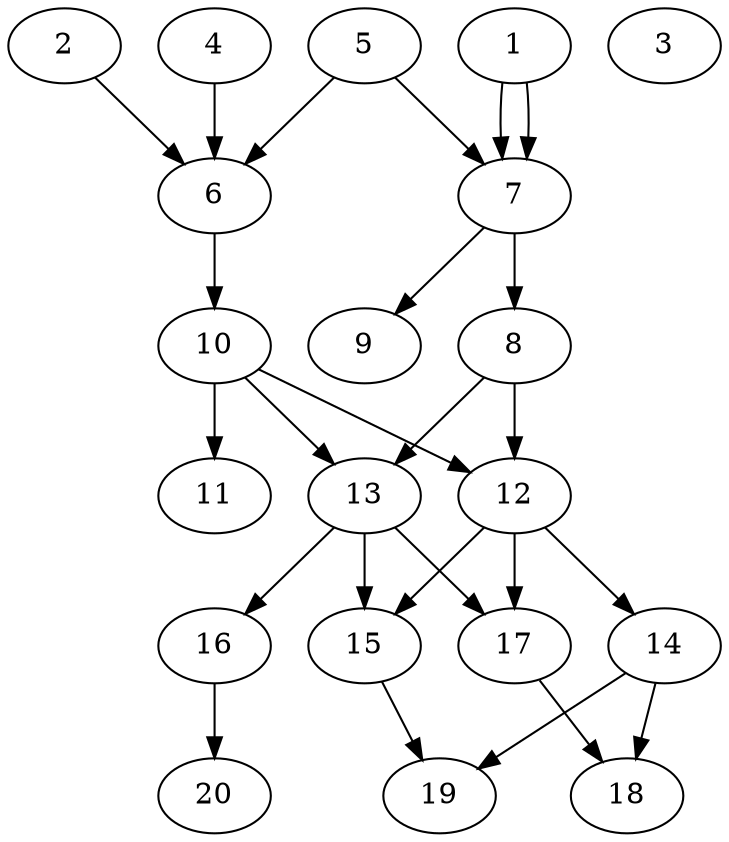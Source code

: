 // DAG automatically generated by daggen at Tue Jul 23 14:22:50 2019
// ./daggen --dot -n 20 --ccr 0.4 --fat 0.5 --regular 0.5 --density 0.6 --mindata 5242880 --maxdata 52428800 
digraph G {
  1 [size="81336320", alpha="0.03", expect_size="32534528"] 
  1 -> 7 [size ="32534528"]
  1 -> 7 [size ="32534528"]
  2 [size="115811840", alpha="0.01", expect_size="46324736"] 
  2 -> 6 [size ="46324736"]
  3 [size="85716480", alpha="0.15", expect_size="34286592"] 
  4 [size="27304960", alpha="0.15", expect_size="10921984"] 
  4 -> 6 [size ="10921984"]
  5 [size="21248000", alpha="0.05", expect_size="8499200"] 
  5 -> 6 [size ="8499200"]
  5 -> 7 [size ="8499200"]
  6 [size="38351360", alpha="0.06", expect_size="15340544"] 
  6 -> 10 [size ="15340544"]
  7 [size="129349120", alpha="0.13", expect_size="51739648"] 
  7 -> 8 [size ="51739648"]
  7 -> 9 [size ="51739648"]
  8 [size="116646400", alpha="0.13", expect_size="46658560"] 
  8 -> 12 [size ="46658560"]
  8 -> 13 [size ="46658560"]
  9 [size="117432320", alpha="0.14", expect_size="46972928"] 
  10 [size="52188160", alpha="0.06", expect_size="20875264"] 
  10 -> 11 [size ="20875264"]
  10 -> 12 [size ="20875264"]
  10 -> 13 [size ="20875264"]
  11 [size="100656640", alpha="0.01", expect_size="40262656"] 
  12 [size="120962560", alpha="0.13", expect_size="48385024"] 
  12 -> 14 [size ="48385024"]
  12 -> 15 [size ="48385024"]
  12 -> 17 [size ="48385024"]
  13 [size="129702400", alpha="0.16", expect_size="51880960"] 
  13 -> 15 [size ="51880960"]
  13 -> 16 [size ="51880960"]
  13 -> 17 [size ="51880960"]
  14 [size="97418240", alpha="0.05", expect_size="38967296"] 
  14 -> 18 [size ="38967296"]
  14 -> 19 [size ="38967296"]
  15 [size="69053440", alpha="0.16", expect_size="27621376"] 
  15 -> 19 [size ="27621376"]
  16 [size="97960960", alpha="0.01", expect_size="39184384"] 
  16 -> 20 [size ="39184384"]
  17 [size="14625280", alpha="0.10", expect_size="5850112"] 
  17 -> 18 [size ="5850112"]
  18 [size="88921600", alpha="0.17", expect_size="35568640"] 
  19 [size="46937600", alpha="0.02", expect_size="18775040"] 
  20 [size="127964160", alpha="0.12", expect_size="51185664"] 
}

